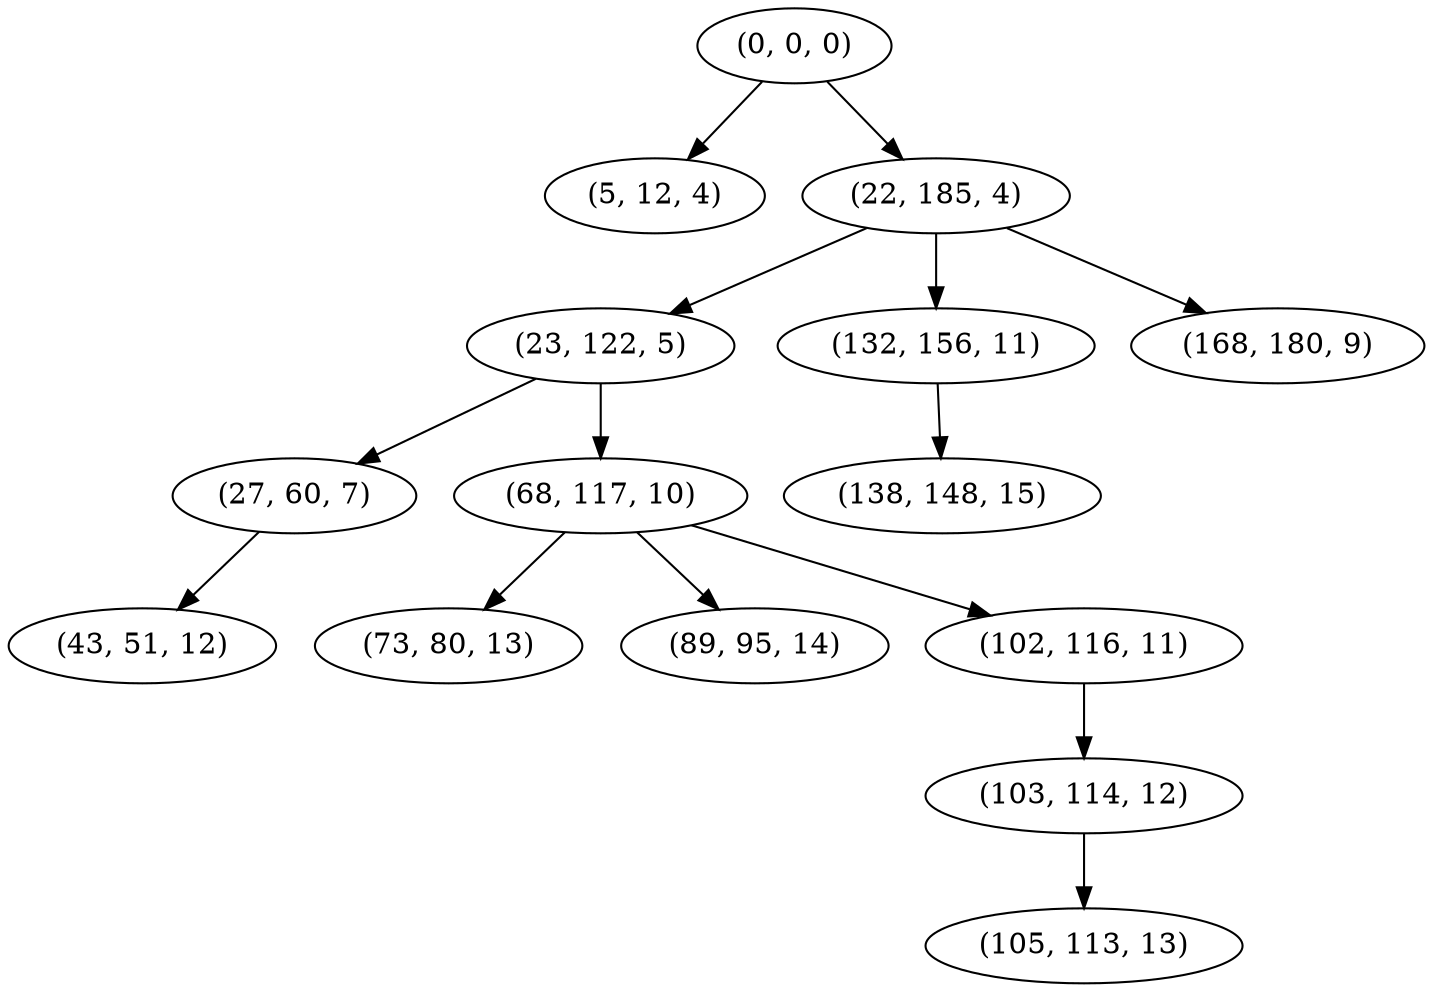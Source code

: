 digraph tree {
    "(0, 0, 0)";
    "(5, 12, 4)";
    "(22, 185, 4)";
    "(23, 122, 5)";
    "(27, 60, 7)";
    "(43, 51, 12)";
    "(68, 117, 10)";
    "(73, 80, 13)";
    "(89, 95, 14)";
    "(102, 116, 11)";
    "(103, 114, 12)";
    "(105, 113, 13)";
    "(132, 156, 11)";
    "(138, 148, 15)";
    "(168, 180, 9)";
    "(0, 0, 0)" -> "(5, 12, 4)";
    "(0, 0, 0)" -> "(22, 185, 4)";
    "(22, 185, 4)" -> "(23, 122, 5)";
    "(22, 185, 4)" -> "(132, 156, 11)";
    "(22, 185, 4)" -> "(168, 180, 9)";
    "(23, 122, 5)" -> "(27, 60, 7)";
    "(23, 122, 5)" -> "(68, 117, 10)";
    "(27, 60, 7)" -> "(43, 51, 12)";
    "(68, 117, 10)" -> "(73, 80, 13)";
    "(68, 117, 10)" -> "(89, 95, 14)";
    "(68, 117, 10)" -> "(102, 116, 11)";
    "(102, 116, 11)" -> "(103, 114, 12)";
    "(103, 114, 12)" -> "(105, 113, 13)";
    "(132, 156, 11)" -> "(138, 148, 15)";
}
